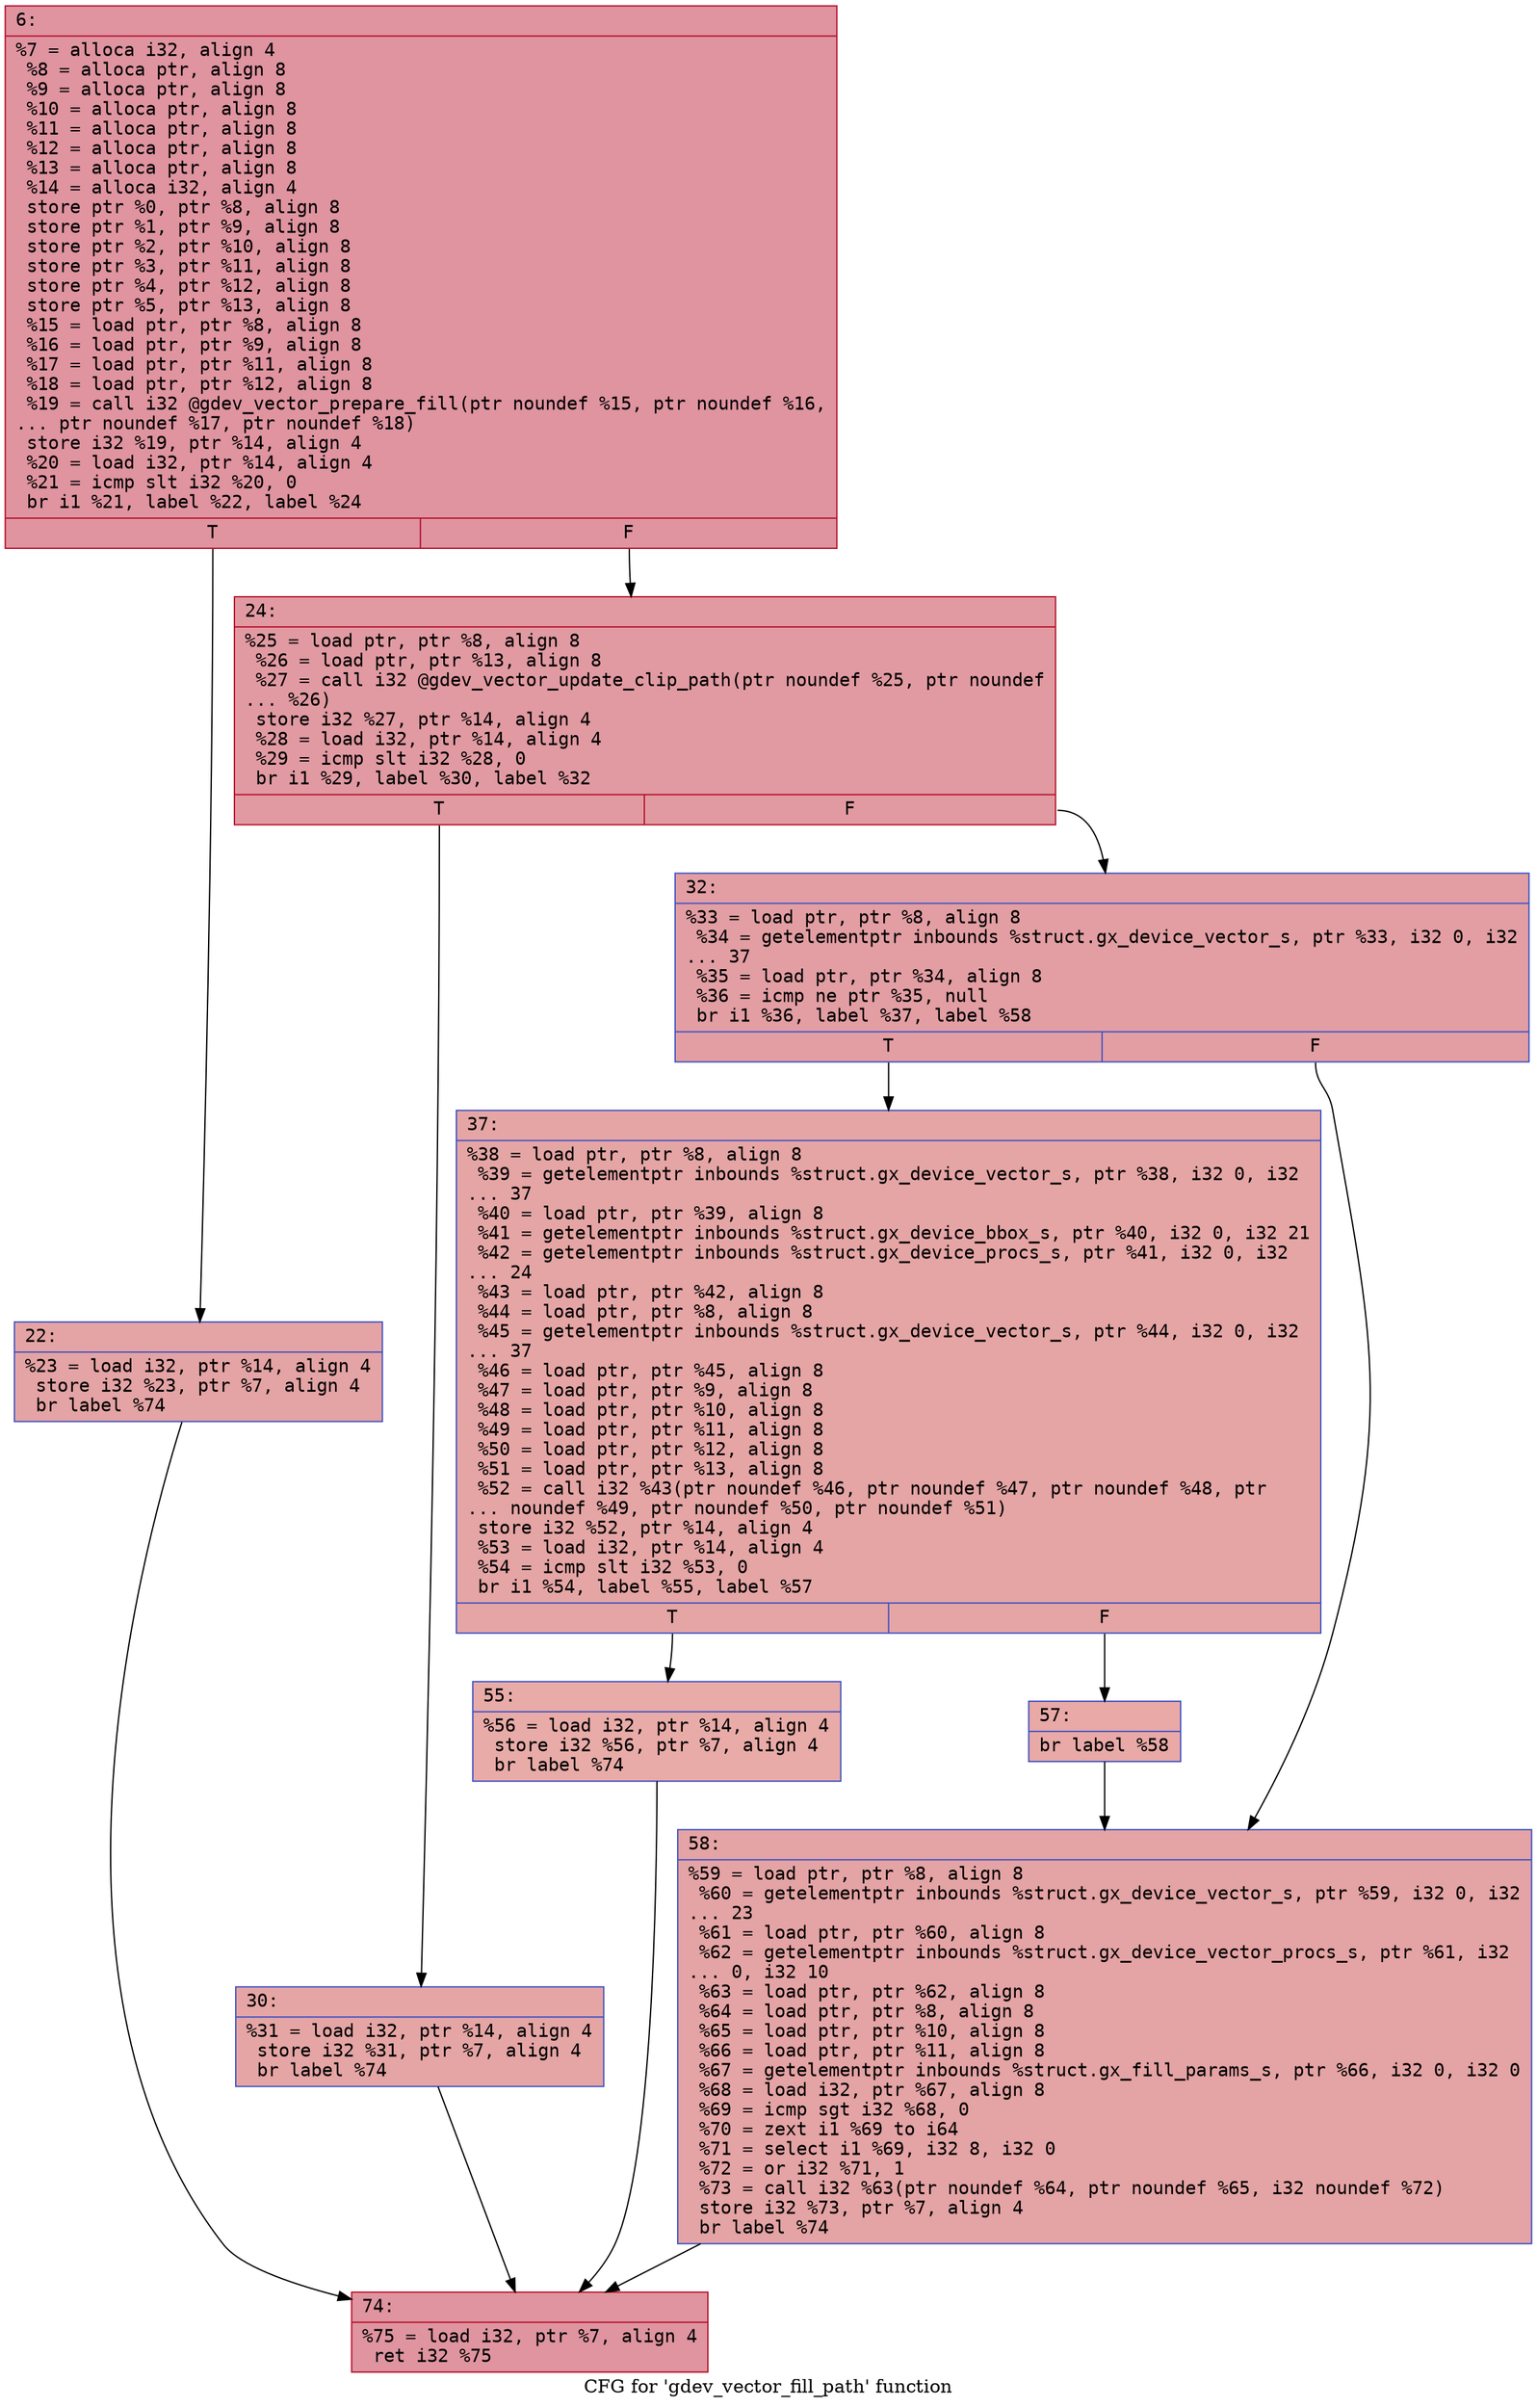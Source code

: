 digraph "CFG for 'gdev_vector_fill_path' function" {
	label="CFG for 'gdev_vector_fill_path' function";

	Node0x6000009cfed0 [shape=record,color="#b70d28ff", style=filled, fillcolor="#b70d2870" fontname="Courier",label="{6:\l|  %7 = alloca i32, align 4\l  %8 = alloca ptr, align 8\l  %9 = alloca ptr, align 8\l  %10 = alloca ptr, align 8\l  %11 = alloca ptr, align 8\l  %12 = alloca ptr, align 8\l  %13 = alloca ptr, align 8\l  %14 = alloca i32, align 4\l  store ptr %0, ptr %8, align 8\l  store ptr %1, ptr %9, align 8\l  store ptr %2, ptr %10, align 8\l  store ptr %3, ptr %11, align 8\l  store ptr %4, ptr %12, align 8\l  store ptr %5, ptr %13, align 8\l  %15 = load ptr, ptr %8, align 8\l  %16 = load ptr, ptr %9, align 8\l  %17 = load ptr, ptr %11, align 8\l  %18 = load ptr, ptr %12, align 8\l  %19 = call i32 @gdev_vector_prepare_fill(ptr noundef %15, ptr noundef %16,\l... ptr noundef %17, ptr noundef %18)\l  store i32 %19, ptr %14, align 4\l  %20 = load i32, ptr %14, align 4\l  %21 = icmp slt i32 %20, 0\l  br i1 %21, label %22, label %24\l|{<s0>T|<s1>F}}"];
	Node0x6000009cfed0:s0 -> Node0x6000009cff20[tooltip="6 -> 22\nProbability 37.50%" ];
	Node0x6000009cfed0:s1 -> Node0x6000009cff70[tooltip="6 -> 24\nProbability 62.50%" ];
	Node0x6000009cff20 [shape=record,color="#3d50c3ff", style=filled, fillcolor="#c32e3170" fontname="Courier",label="{22:\l|  %23 = load i32, ptr %14, align 4\l  store i32 %23, ptr %7, align 4\l  br label %74\l}"];
	Node0x6000009cff20 -> Node0x6000009c8190[tooltip="22 -> 74\nProbability 100.00%" ];
	Node0x6000009cff70 [shape=record,color="#b70d28ff", style=filled, fillcolor="#bb1b2c70" fontname="Courier",label="{24:\l|  %25 = load ptr, ptr %8, align 8\l  %26 = load ptr, ptr %13, align 8\l  %27 = call i32 @gdev_vector_update_clip_path(ptr noundef %25, ptr noundef\l... %26)\l  store i32 %27, ptr %14, align 4\l  %28 = load i32, ptr %14, align 4\l  %29 = icmp slt i32 %28, 0\l  br i1 %29, label %30, label %32\l|{<s0>T|<s1>F}}"];
	Node0x6000009cff70:s0 -> Node0x6000009d3ca0[tooltip="24 -> 30\nProbability 37.50%" ];
	Node0x6000009cff70:s1 -> Node0x6000009c8000[tooltip="24 -> 32\nProbability 62.50%" ];
	Node0x6000009d3ca0 [shape=record,color="#3d50c3ff", style=filled, fillcolor="#c5333470" fontname="Courier",label="{30:\l|  %31 = load i32, ptr %14, align 4\l  store i32 %31, ptr %7, align 4\l  br label %74\l}"];
	Node0x6000009d3ca0 -> Node0x6000009c8190[tooltip="30 -> 74\nProbability 100.00%" ];
	Node0x6000009c8000 [shape=record,color="#3d50c3ff", style=filled, fillcolor="#be242e70" fontname="Courier",label="{32:\l|  %33 = load ptr, ptr %8, align 8\l  %34 = getelementptr inbounds %struct.gx_device_vector_s, ptr %33, i32 0, i32\l... 37\l  %35 = load ptr, ptr %34, align 8\l  %36 = icmp ne ptr %35, null\l  br i1 %36, label %37, label %58\l|{<s0>T|<s1>F}}"];
	Node0x6000009c8000:s0 -> Node0x6000009c8050[tooltip="32 -> 37\nProbability 62.50%" ];
	Node0x6000009c8000:s1 -> Node0x6000009c8140[tooltip="32 -> 58\nProbability 37.50%" ];
	Node0x6000009c8050 [shape=record,color="#3d50c3ff", style=filled, fillcolor="#c5333470" fontname="Courier",label="{37:\l|  %38 = load ptr, ptr %8, align 8\l  %39 = getelementptr inbounds %struct.gx_device_vector_s, ptr %38, i32 0, i32\l... 37\l  %40 = load ptr, ptr %39, align 8\l  %41 = getelementptr inbounds %struct.gx_device_bbox_s, ptr %40, i32 0, i32 21\l  %42 = getelementptr inbounds %struct.gx_device_procs_s, ptr %41, i32 0, i32\l... 24\l  %43 = load ptr, ptr %42, align 8\l  %44 = load ptr, ptr %8, align 8\l  %45 = getelementptr inbounds %struct.gx_device_vector_s, ptr %44, i32 0, i32\l... 37\l  %46 = load ptr, ptr %45, align 8\l  %47 = load ptr, ptr %9, align 8\l  %48 = load ptr, ptr %10, align 8\l  %49 = load ptr, ptr %11, align 8\l  %50 = load ptr, ptr %12, align 8\l  %51 = load ptr, ptr %13, align 8\l  %52 = call i32 %43(ptr noundef %46, ptr noundef %47, ptr noundef %48, ptr\l... noundef %49, ptr noundef %50, ptr noundef %51)\l  store i32 %52, ptr %14, align 4\l  %53 = load i32, ptr %14, align 4\l  %54 = icmp slt i32 %53, 0\l  br i1 %54, label %55, label %57\l|{<s0>T|<s1>F}}"];
	Node0x6000009c8050:s0 -> Node0x6000009c80a0[tooltip="37 -> 55\nProbability 37.50%" ];
	Node0x6000009c8050:s1 -> Node0x6000009c80f0[tooltip="37 -> 57\nProbability 62.50%" ];
	Node0x6000009c80a0 [shape=record,color="#3d50c3ff", style=filled, fillcolor="#cc403a70" fontname="Courier",label="{55:\l|  %56 = load i32, ptr %14, align 4\l  store i32 %56, ptr %7, align 4\l  br label %74\l}"];
	Node0x6000009c80a0 -> Node0x6000009c8190[tooltip="55 -> 74\nProbability 100.00%" ];
	Node0x6000009c80f0 [shape=record,color="#3d50c3ff", style=filled, fillcolor="#ca3b3770" fontname="Courier",label="{57:\l|  br label %58\l}"];
	Node0x6000009c80f0 -> Node0x6000009c8140[tooltip="57 -> 58\nProbability 100.00%" ];
	Node0x6000009c8140 [shape=record,color="#3d50c3ff", style=filled, fillcolor="#c32e3170" fontname="Courier",label="{58:\l|  %59 = load ptr, ptr %8, align 8\l  %60 = getelementptr inbounds %struct.gx_device_vector_s, ptr %59, i32 0, i32\l... 23\l  %61 = load ptr, ptr %60, align 8\l  %62 = getelementptr inbounds %struct.gx_device_vector_procs_s, ptr %61, i32\l... 0, i32 10\l  %63 = load ptr, ptr %62, align 8\l  %64 = load ptr, ptr %8, align 8\l  %65 = load ptr, ptr %10, align 8\l  %66 = load ptr, ptr %11, align 8\l  %67 = getelementptr inbounds %struct.gx_fill_params_s, ptr %66, i32 0, i32 0\l  %68 = load i32, ptr %67, align 8\l  %69 = icmp sgt i32 %68, 0\l  %70 = zext i1 %69 to i64\l  %71 = select i1 %69, i32 8, i32 0\l  %72 = or i32 %71, 1\l  %73 = call i32 %63(ptr noundef %64, ptr noundef %65, i32 noundef %72)\l  store i32 %73, ptr %7, align 4\l  br label %74\l}"];
	Node0x6000009c8140 -> Node0x6000009c8190[tooltip="58 -> 74\nProbability 100.00%" ];
	Node0x6000009c8190 [shape=record,color="#b70d28ff", style=filled, fillcolor="#b70d2870" fontname="Courier",label="{74:\l|  %75 = load i32, ptr %7, align 4\l  ret i32 %75\l}"];
}
